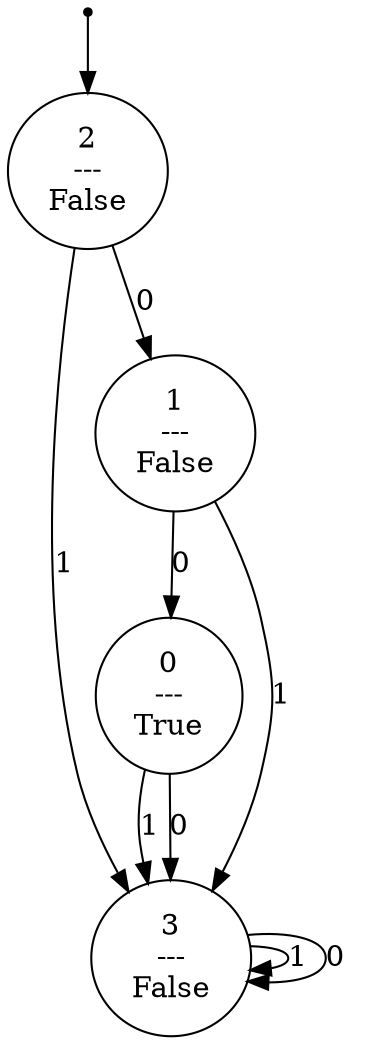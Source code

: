 digraph G {
0 [label="", shape=point];
0 -> 3;
1 [label="0\n---\nTrue"];
1 -> 4  [label=1];
1 -> 4  [label=0];
2 [label="1\n---\nFalse"];
2 -> 4  [label=1];
2 -> 1  [label=0];
3 [label="2\n---\nFalse"];
3 -> 4  [label=1];
3 -> 2  [label=0];
4 [label="3\n---\nFalse"];
4 -> 4  [label=1];
4 -> 4  [label=0];
}
